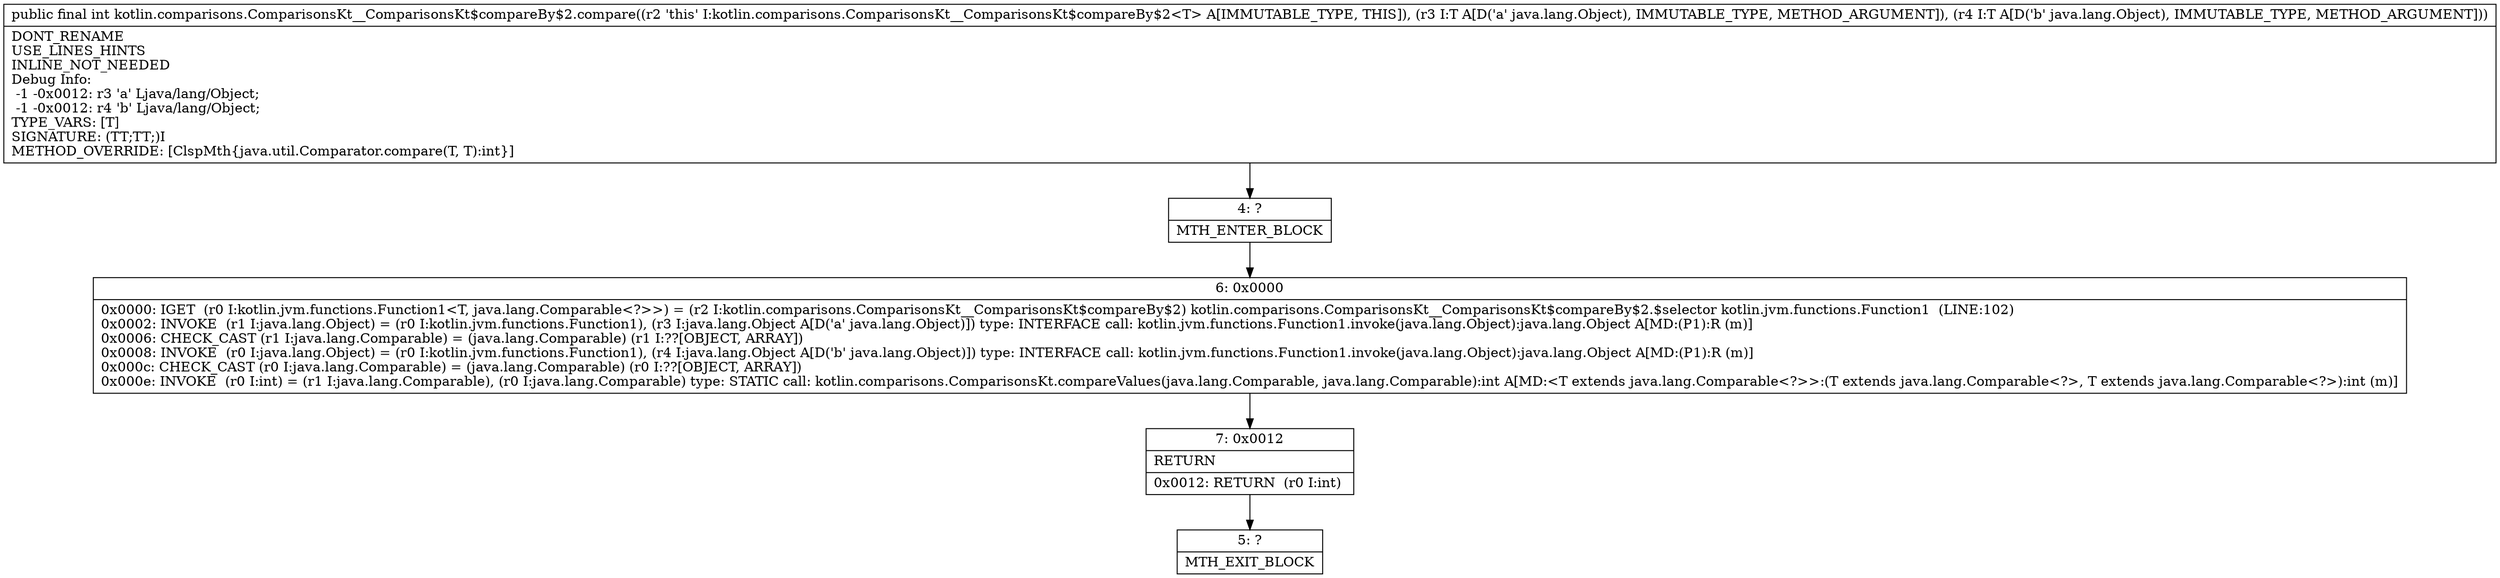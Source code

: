 digraph "CFG forkotlin.comparisons.ComparisonsKt__ComparisonsKt$compareBy$2.compare(Ljava\/lang\/Object;Ljava\/lang\/Object;)I" {
Node_4 [shape=record,label="{4\:\ ?|MTH_ENTER_BLOCK\l}"];
Node_6 [shape=record,label="{6\:\ 0x0000|0x0000: IGET  (r0 I:kotlin.jvm.functions.Function1\<T, java.lang.Comparable\<?\>\>) = (r2 I:kotlin.comparisons.ComparisonsKt__ComparisonsKt$compareBy$2) kotlin.comparisons.ComparisonsKt__ComparisonsKt$compareBy$2.$selector kotlin.jvm.functions.Function1  (LINE:102)\l0x0002: INVOKE  (r1 I:java.lang.Object) = (r0 I:kotlin.jvm.functions.Function1), (r3 I:java.lang.Object A[D('a' java.lang.Object)]) type: INTERFACE call: kotlin.jvm.functions.Function1.invoke(java.lang.Object):java.lang.Object A[MD:(P1):R (m)]\l0x0006: CHECK_CAST (r1 I:java.lang.Comparable) = (java.lang.Comparable) (r1 I:??[OBJECT, ARRAY]) \l0x0008: INVOKE  (r0 I:java.lang.Object) = (r0 I:kotlin.jvm.functions.Function1), (r4 I:java.lang.Object A[D('b' java.lang.Object)]) type: INTERFACE call: kotlin.jvm.functions.Function1.invoke(java.lang.Object):java.lang.Object A[MD:(P1):R (m)]\l0x000c: CHECK_CAST (r0 I:java.lang.Comparable) = (java.lang.Comparable) (r0 I:??[OBJECT, ARRAY]) \l0x000e: INVOKE  (r0 I:int) = (r1 I:java.lang.Comparable), (r0 I:java.lang.Comparable) type: STATIC call: kotlin.comparisons.ComparisonsKt.compareValues(java.lang.Comparable, java.lang.Comparable):int A[MD:\<T extends java.lang.Comparable\<?\>\>:(T extends java.lang.Comparable\<?\>, T extends java.lang.Comparable\<?\>):int (m)]\l}"];
Node_7 [shape=record,label="{7\:\ 0x0012|RETURN\l|0x0012: RETURN  (r0 I:int) \l}"];
Node_5 [shape=record,label="{5\:\ ?|MTH_EXIT_BLOCK\l}"];
MethodNode[shape=record,label="{public final int kotlin.comparisons.ComparisonsKt__ComparisonsKt$compareBy$2.compare((r2 'this' I:kotlin.comparisons.ComparisonsKt__ComparisonsKt$compareBy$2\<T\> A[IMMUTABLE_TYPE, THIS]), (r3 I:T A[D('a' java.lang.Object), IMMUTABLE_TYPE, METHOD_ARGUMENT]), (r4 I:T A[D('b' java.lang.Object), IMMUTABLE_TYPE, METHOD_ARGUMENT]))  | DONT_RENAME\lUSE_LINES_HINTS\lINLINE_NOT_NEEDED\lDebug Info:\l  \-1 \-0x0012: r3 'a' Ljava\/lang\/Object;\l  \-1 \-0x0012: r4 'b' Ljava\/lang\/Object;\lTYPE_VARS: [T]\lSIGNATURE: (TT;TT;)I\lMETHOD_OVERRIDE: [ClspMth\{java.util.Comparator.compare(T, T):int\}]\l}"];
MethodNode -> Node_4;Node_4 -> Node_6;
Node_6 -> Node_7;
Node_7 -> Node_5;
}

